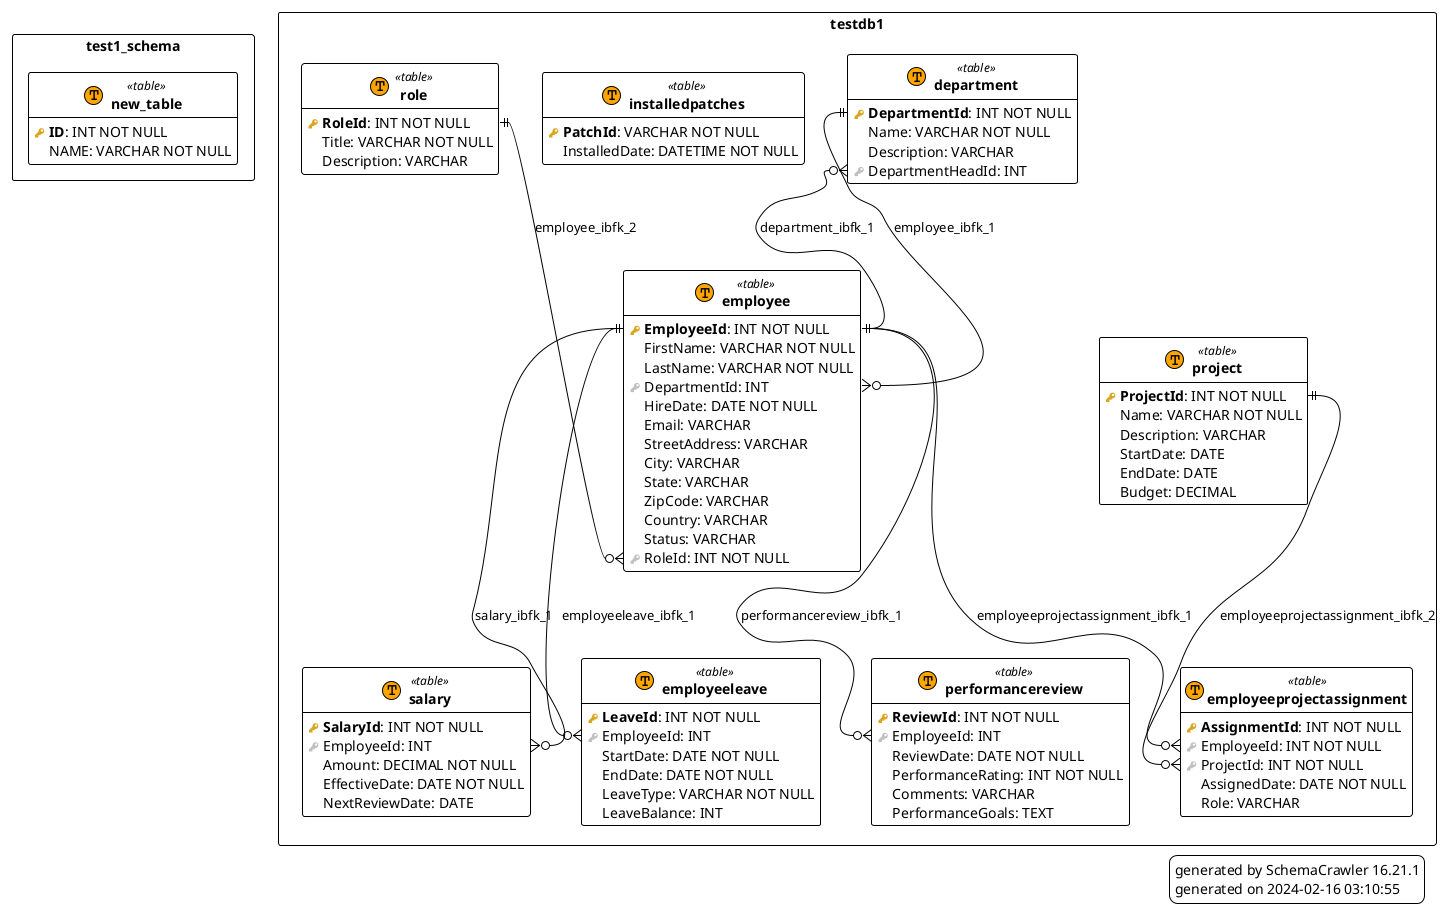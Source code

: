 @startuml

!theme plain
hide empty methods

!procedure $schema($name, $slug)
package "$name" as $slug <<Rectangle>>
!endprocedure

!procedure $table($name, $slug)
entity "<b>$name</b>" as $slug << (T, Orange) table >>
!endprocedure

!procedure $view($name, $slug)
entity "<b>$name</b>" as $slug << (V, Aquamarine) view >>
!endprocedure

!procedure $pk($name)
<color:#GoldenRod><&key></color> <b>$name</b>
!endprocedure

!procedure $fk($name)
<color:#Silver><&key></color> $name
!endprocedure

!procedure $column($name)
{field} <color:#White><&media-record></color> $name
!endprocedure


title ""

legend bottom right
generated by SchemaCrawler 16.21.1
generated on 2024-02-16 03:10:55
end legend


$schema("test1_schema", "_106727e0") {

$table("new_table", "new_table_ed6e648f") {
  $pk("ID"): INT NOT NULL
  $column("NAME"): VARCHAR NOT NULL
}




}


$schema("testdb1", "_bbac9a40") {

$table("department", "department_ec74f112") {
  $pk("DepartmentId"): INT NOT NULL
  $column("Name"): VARCHAR NOT NULL
  $column("Description"): VARCHAR 
  $fk("DepartmentHeadId"): INT 
}



$table("employee", "employee_109946e") {
  $pk("EmployeeId"): INT NOT NULL
  $column("FirstName"): VARCHAR NOT NULL
  $column("LastName"): VARCHAR NOT NULL
  $fk("DepartmentId"): INT 
  $column("HireDate"): DATE NOT NULL
  $column("Email"): VARCHAR 
  $column("StreetAddress"): VARCHAR 
  $column("City"): VARCHAR 
  $column("State"): VARCHAR 
  $column("ZipCode"): VARCHAR 
  $column("Country"): VARCHAR 
  $column("Status"): VARCHAR 
  $fk("RoleId"): INT NOT NULL
}



$table("employeeleave", "employeeleave_41b01289") {
  $pk("LeaveId"): INT NOT NULL
  $fk("EmployeeId"): INT 
  $column("StartDate"): DATE NOT NULL
  $column("EndDate"): DATE NOT NULL
  $column("LeaveType"): VARCHAR NOT NULL
  $column("LeaveBalance"): INT 
}



$table("employeeprojectassignment", "employeeprojectassignment_8c3bf78") {
  $pk("AssignmentId"): INT NOT NULL
  $fk("EmployeeId"): INT NOT NULL
  $fk("ProjectId"): INT NOT NULL
  $column("AssignedDate"): DATE NOT NULL
  $column("Role"): VARCHAR 
}



$table("installedpatches", "installedpatches_129033fc") {
  $pk("PatchId"): VARCHAR NOT NULL
  $column("InstalledDate"): DATETIME NOT NULL
}



$table("performancereview", "performancereview_5a97d148") {
  $pk("ReviewId"): INT NOT NULL
  $fk("EmployeeId"): INT 
  $column("ReviewDate"): DATE NOT NULL
  $column("PerformanceRating"): INT NOT NULL
  $column("Comments"): VARCHAR 
  $column("PerformanceGoals"): TEXT 
}



$table("project", "project_a776f8d9") {
  $pk("ProjectId"): INT NOT NULL
  $column("Name"): VARCHAR NOT NULL
  $column("Description"): VARCHAR 
  $column("StartDate"): DATE 
  $column("EndDate"): DATE 
  $column("Budget"): DECIMAL 
}



$table("role", "role_ba1c2e36") {
  $pk("RoleId"): INT NOT NULL
  $column("Title"): VARCHAR NOT NULL
  $column("Description"): VARCHAR 
}



$table("salary", "salary_83ad778a") {
  $pk("SalaryId"): INT NOT NULL
  $fk("EmployeeId"): INT 
  $column("Amount"): DECIMAL NOT NULL
  $column("EffectiveDate"): DATE NOT NULL
  $column("NextReviewDate"): DATE 
}




}


_bbac9a40.department_ec74f112::DepartmentId  ||--o{ _bbac9a40.employee_109946e::DepartmentId : employee_ibfk_1
_bbac9a40.employee_109946e::EmployeeId  ||--o{ _bbac9a40.department_ec74f112::DepartmentHeadId : department_ibfk_1
_bbac9a40.employee_109946e::EmployeeId  ||--o{ _bbac9a40.employeeleave_41b01289::EmployeeId : employeeleave_ibfk_1
_bbac9a40.employee_109946e::EmployeeId  ||--o{ _bbac9a40.employeeprojectassignment_8c3bf78::EmployeeId : employeeprojectassignment_ibfk_1
_bbac9a40.employee_109946e::EmployeeId  ||--o{ _bbac9a40.performancereview_5a97d148::EmployeeId : performancereview_ibfk_1
_bbac9a40.employee_109946e::EmployeeId  ||--o{ _bbac9a40.salary_83ad778a::EmployeeId : salary_ibfk_1
_bbac9a40.project_a776f8d9::ProjectId  ||--o{ _bbac9a40.employeeprojectassignment_8c3bf78::ProjectId : employeeprojectassignment_ibfk_2
_bbac9a40.role_ba1c2e36::RoleId  ||--o{ _bbac9a40.employee_109946e::RoleId : employee_ibfk_2

@enduml
